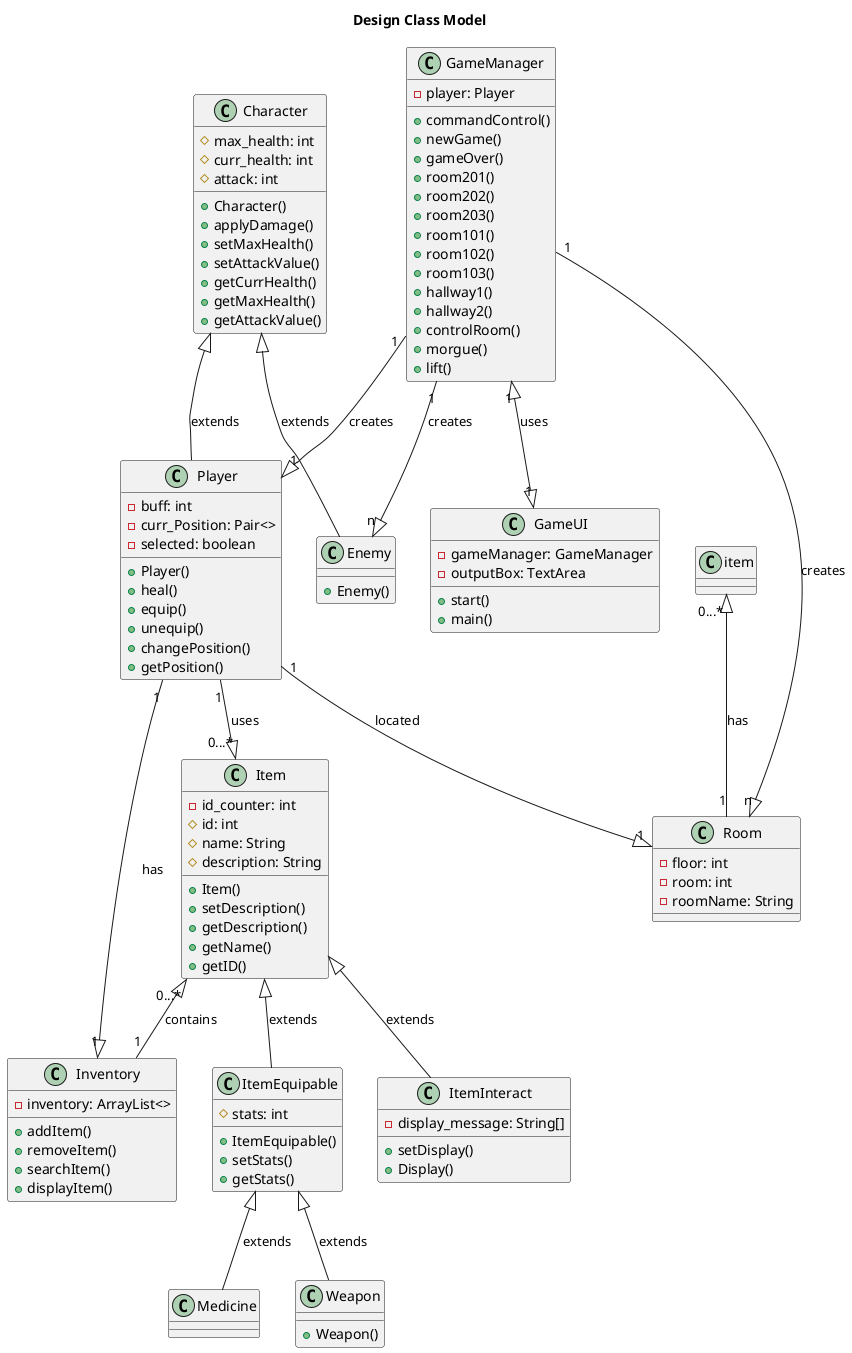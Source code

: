 @startuml DesignClassModel

title Design Class Model

class Character{
  #max_health: int
  #curr_health: int
  #attack: int
  
  +Character()
  +applyDamage()
  +setMaxHealth()
  +setAttackValue()
  +getCurrHealth()
  +getMaxHealth()
  +getAttackValue()
}

class Player{
  -buff: int
  -curr_Position: Pair<>
  -selected: boolean
  
  +Player()
  +heal()
  +equip()
  +unequip()
  +changePosition()
  +getPosition()
}

class Enemy{
  +Enemy()
}

class GameUI{
  -gameManager: GameManager
  -outputBox: TextArea
  
  +start()
  +main()
}

class GameManager{
  -player: Player
  
  +commandControl()
  +newGame()
  +gameOver()
  +room201()
  +room202()
  +room203()
  +room101()
  +room102()
  +room103()
  +hallway1()
  +hallway2()
  +controlRoom()
  +morgue()
  +lift()
}

class Inventory{
  -inventory: ArrayList<>
  
  +addItem()
  +removeItem()
  +searchItem()
  +displayItem()
}

class Item{
  -id_counter: int
  #id: int
  #name: String
  #description: String
  
  +Item()
  +setDescription()
  +getDescription()
  +getName()
  +getID()
}

class ItemEquipable{
  #stats: int
  
  +ItemEquipable()
  +setStats()
  +getStats()
}

class ItemInteract{
  -display_message: String[]
  
  +setDisplay()
  +Display()
}

class Medicine{}

class Weapon{
  +Weapon()
}

class Room{
  -floor: int
  -room: int
  -roomName: String
}

Character <|-- Player : extends
Character <|-- Enemy : extends

Item <|-- ItemEquipable : extends
Item <|-- ItemInteract : extends
Item"0...*" <|-- "1"Inventory : contains
item"0...*" <|-- "1"Room : has

ItemEquipable <|-- Weapon: extends
ItemEquipable <|-- Medicine: extends

Player"1" --|> "0...*"Item : uses 
Player"1" --|> "1"Inventory : has
Player"1" --|> "1"Room : located

GameManager"1" --|> "1"Player : creates
GameManager"1" --|> "n"Enemy : creates
GameManager"1" <|--|> "1"GameUI : uses
GameManager"1" --|> "n"Room : creates

@enduml
